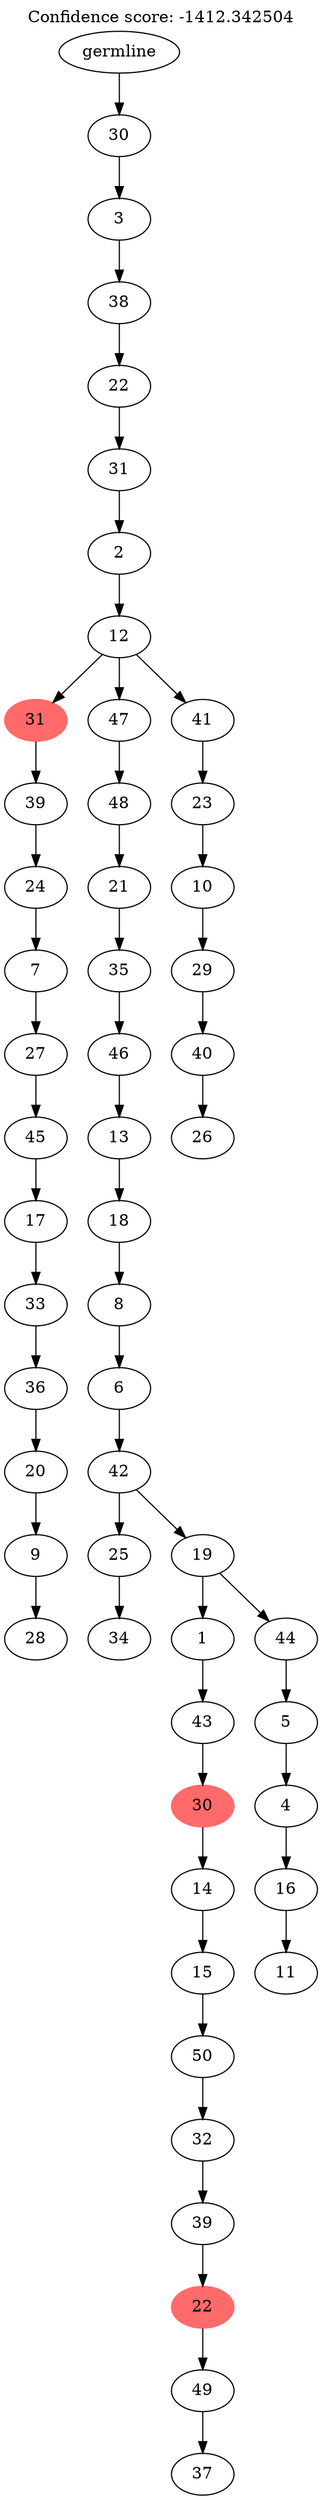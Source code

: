digraph g {
	"53" -> "54";
	"54" [label="28"];
	"52" -> "53";
	"53" [label="9"];
	"51" -> "52";
	"52" [label="20"];
	"50" -> "51";
	"51" [label="36"];
	"49" -> "50";
	"50" [label="33"];
	"48" -> "49";
	"49" [label="17"];
	"47" -> "48";
	"48" [label="45"];
	"46" -> "47";
	"47" [label="27"];
	"45" -> "46";
	"46" [label="7"];
	"44" -> "45";
	"45" [label="24"];
	"43" -> "44";
	"44" [label="39"];
	"41" -> "42";
	"42" [label="34"];
	"39" -> "40";
	"40" [label="37"];
	"38" -> "39";
	"39" [label="49"];
	"37" -> "38";
	"38" [color=indianred1, style=filled, label="22"];
	"36" -> "37";
	"37" [label="39"];
	"35" -> "36";
	"36" [label="32"];
	"34" -> "35";
	"35" [label="50"];
	"33" -> "34";
	"34" [label="15"];
	"32" -> "33";
	"33" [label="14"];
	"31" -> "32";
	"32" [color=indianred1, style=filled, label="30"];
	"30" -> "31";
	"31" [label="43"];
	"28" -> "29";
	"29" [label="11"];
	"27" -> "28";
	"28" [label="16"];
	"26" -> "27";
	"27" [label="4"];
	"25" -> "26";
	"26" [label="5"];
	"24" -> "25";
	"25" [label="44"];
	"24" -> "30";
	"30" [label="1"];
	"23" -> "24";
	"24" [label="19"];
	"23" -> "41";
	"41" [label="25"];
	"22" -> "23";
	"23" [label="42"];
	"21" -> "22";
	"22" [label="6"];
	"20" -> "21";
	"21" [label="8"];
	"19" -> "20";
	"20" [label="18"];
	"18" -> "19";
	"19" [label="13"];
	"17" -> "18";
	"18" [label="46"];
	"16" -> "17";
	"17" [label="35"];
	"15" -> "16";
	"16" [label="21"];
	"14" -> "15";
	"15" [label="48"];
	"12" -> "13";
	"13" [label="26"];
	"11" -> "12";
	"12" [label="40"];
	"10" -> "11";
	"11" [label="29"];
	"9" -> "10";
	"10" [label="10"];
	"8" -> "9";
	"9" [label="23"];
	"7" -> "8";
	"8" [label="41"];
	"7" -> "14";
	"14" [label="47"];
	"7" -> "43";
	"43" [color=indianred1, style=filled, label="31"];
	"6" -> "7";
	"7" [label="12"];
	"5" -> "6";
	"6" [label="2"];
	"4" -> "5";
	"5" [label="31"];
	"3" -> "4";
	"4" [label="22"];
	"2" -> "3";
	"3" [label="38"];
	"1" -> "2";
	"2" [label="3"];
	"0" -> "1";
	"1" [label="30"];
	"0" [label="germline"];
	labelloc="t";
	label="Confidence score: -1412.342504";
}

